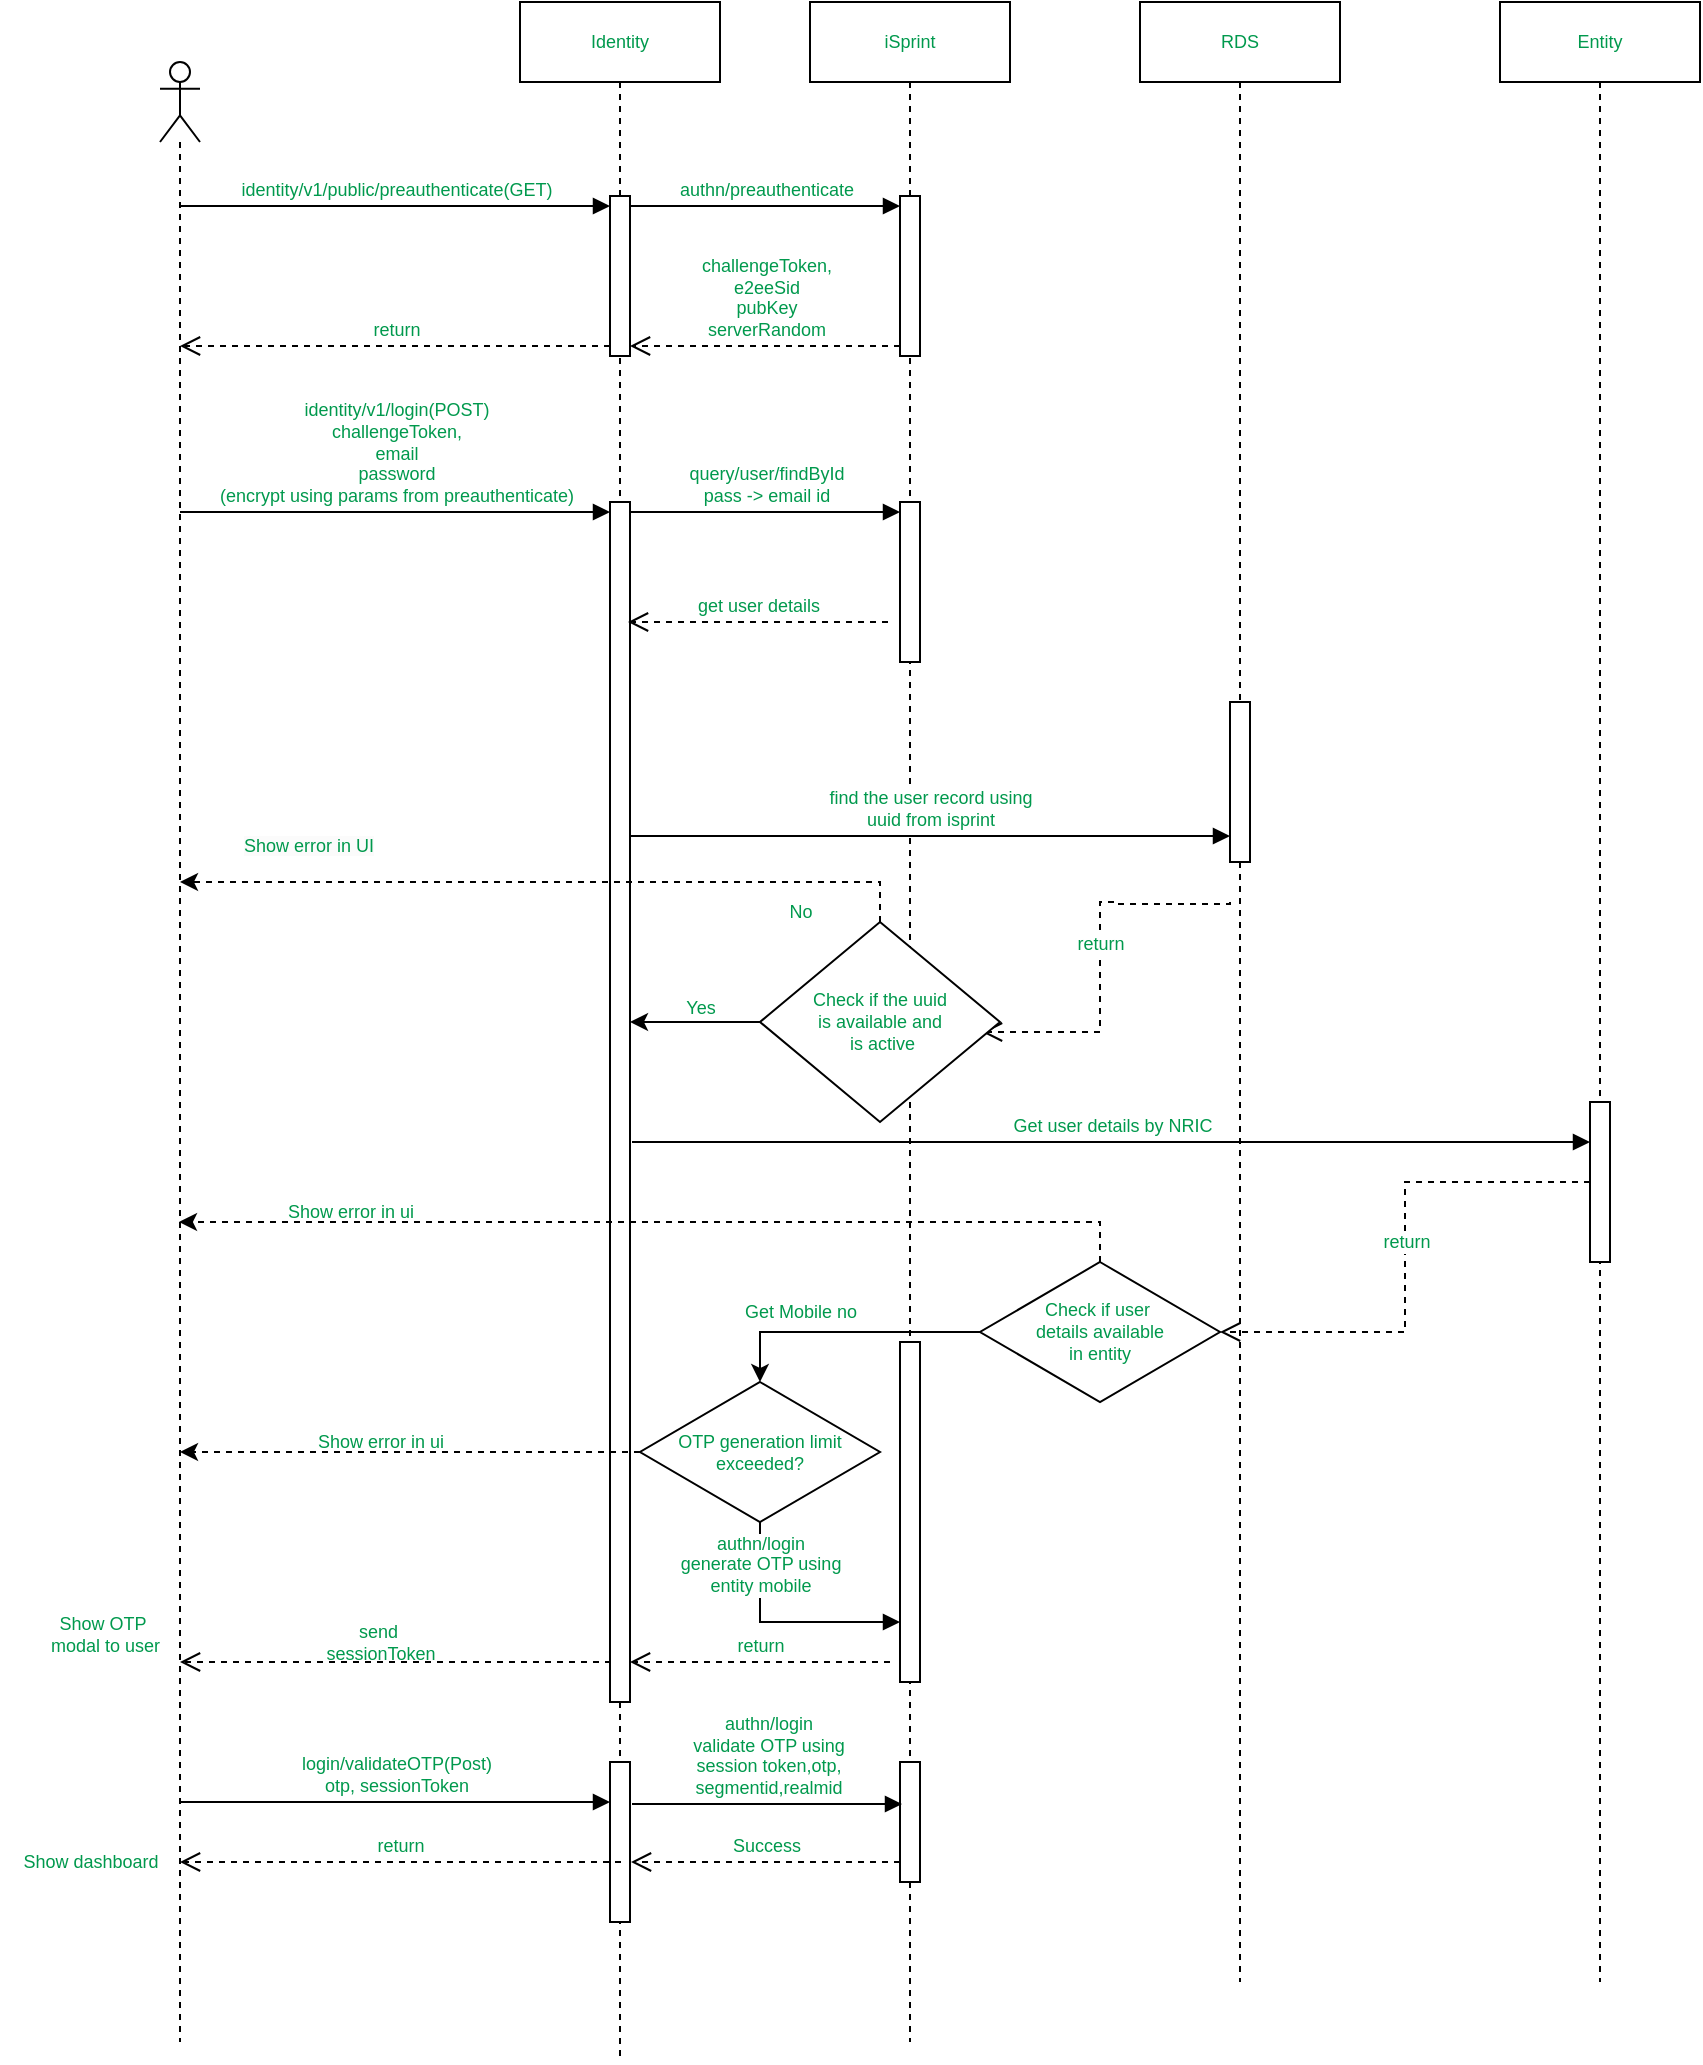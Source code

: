 <mxfile version="22.0.4" type="github">
  <diagram name="Page-1" id="RJbHu5sxq5I47JQGmV-o">
    <mxGraphModel dx="858" dy="432" grid="1" gridSize="10" guides="1" tooltips="1" connect="1" arrows="1" fold="1" page="1" pageScale="1" pageWidth="850" pageHeight="1100" math="0" shadow="0">
      <root>
        <mxCell id="0" />
        <mxCell id="1" parent="0" />
        <mxCell id="B1Z8W7b9JruNJQS_tEDy-1" value="" style="shape=umlLifeline;perimeter=lifelinePerimeter;whiteSpace=wrap;html=1;container=1;dropTarget=0;collapsible=0;recursiveResize=0;outlineConnect=0;portConstraint=eastwest;newEdgeStyle={&quot;curved&quot;:0,&quot;rounded&quot;:0};participant=umlActor;fontColor=#00994D;fontSize=9;" parent="1" vertex="1">
          <mxGeometry x="80" y="70" width="20" height="990" as="geometry" />
        </mxCell>
        <mxCell id="B1Z8W7b9JruNJQS_tEDy-2" value="Identity" style="shape=umlLifeline;perimeter=lifelinePerimeter;whiteSpace=wrap;html=1;container=1;dropTarget=0;collapsible=0;recursiveResize=0;outlineConnect=0;portConstraint=eastwest;newEdgeStyle={&quot;curved&quot;:0,&quot;rounded&quot;:0};fontColor=#00994D;fontSize=9;" parent="1" vertex="1">
          <mxGeometry x="260" y="40" width="100" height="1030" as="geometry" />
        </mxCell>
        <mxCell id="B1Z8W7b9JruNJQS_tEDy-6" value="" style="html=1;points=[[0,0,0,0,5],[0,1,0,0,-5],[1,0,0,0,5],[1,1,0,0,-5]];perimeter=orthogonalPerimeter;outlineConnect=0;targetShapes=umlLifeline;portConstraint=eastwest;newEdgeStyle={&quot;curved&quot;:0,&quot;rounded&quot;:0};fontColor=#00994D;fontSize=9;" parent="B1Z8W7b9JruNJQS_tEDy-2" vertex="1">
          <mxGeometry x="45" y="97" width="10" height="80" as="geometry" />
        </mxCell>
        <mxCell id="B1Z8W7b9JruNJQS_tEDy-16" value="" style="html=1;points=[[0,0,0,0,5],[0,1,0,0,-5],[1,0,0,0,5],[1,1,0,0,-5]];perimeter=orthogonalPerimeter;outlineConnect=0;targetShapes=umlLifeline;portConstraint=eastwest;newEdgeStyle={&quot;curved&quot;:0,&quot;rounded&quot;:0};fontColor=#00994D;fontSize=9;" parent="B1Z8W7b9JruNJQS_tEDy-2" vertex="1">
          <mxGeometry x="45" y="250" width="10" height="600" as="geometry" />
        </mxCell>
        <mxCell id="B1Z8W7b9JruNJQS_tEDy-54" value="" style="html=1;points=[[0,0,0,0,5],[0,1,0,0,-5],[1,0,0,0,5],[1,1,0,0,-5]];perimeter=orthogonalPerimeter;outlineConnect=0;targetShapes=umlLifeline;portConstraint=eastwest;newEdgeStyle={&quot;curved&quot;:0,&quot;rounded&quot;:0};fontColor=#00994D;fontSize=9;" parent="B1Z8W7b9JruNJQS_tEDy-2" vertex="1">
          <mxGeometry x="45" y="880" width="10" height="80" as="geometry" />
        </mxCell>
        <mxCell id="B1Z8W7b9JruNJQS_tEDy-3" value="iSprint" style="shape=umlLifeline;perimeter=lifelinePerimeter;whiteSpace=wrap;html=1;container=1;dropTarget=0;collapsible=0;recursiveResize=0;outlineConnect=0;portConstraint=eastwest;newEdgeStyle={&quot;curved&quot;:0,&quot;rounded&quot;:0};fontColor=#00994D;fontSize=9;" parent="1" vertex="1">
          <mxGeometry x="405" y="40" width="100" height="1020" as="geometry" />
        </mxCell>
        <mxCell id="B1Z8W7b9JruNJQS_tEDy-10" value="" style="html=1;points=[[0,0,0,0,5],[0,1,0,0,-5],[1,0,0,0,5],[1,1,0,0,-5]];perimeter=orthogonalPerimeter;outlineConnect=0;targetShapes=umlLifeline;portConstraint=eastwest;newEdgeStyle={&quot;curved&quot;:0,&quot;rounded&quot;:0};fontColor=#00994D;fontSize=9;" parent="B1Z8W7b9JruNJQS_tEDy-3" vertex="1">
          <mxGeometry x="45" y="97" width="10" height="80" as="geometry" />
        </mxCell>
        <mxCell id="B1Z8W7b9JruNJQS_tEDy-19" value="" style="html=1;points=[[0,0,0,0,5],[0,1,0,0,-5],[1,0,0,0,5],[1,1,0,0,-5]];perimeter=orthogonalPerimeter;outlineConnect=0;targetShapes=umlLifeline;portConstraint=eastwest;newEdgeStyle={&quot;curved&quot;:0,&quot;rounded&quot;:0};fontColor=#00994D;fontSize=9;" parent="B1Z8W7b9JruNJQS_tEDy-3" vertex="1">
          <mxGeometry x="45" y="250" width="10" height="80" as="geometry" />
        </mxCell>
        <mxCell id="B1Z8W7b9JruNJQS_tEDy-43" value="" style="html=1;points=[[0,0,0,0,5],[0,1,0,0,-5],[1,0,0,0,5],[1,1,0,0,-5]];perimeter=orthogonalPerimeter;outlineConnect=0;targetShapes=umlLifeline;portConstraint=eastwest;newEdgeStyle={&quot;curved&quot;:0,&quot;rounded&quot;:0};fontColor=#00994D;fontSize=9;" parent="B1Z8W7b9JruNJQS_tEDy-3" vertex="1">
          <mxGeometry x="45" y="670" width="10" height="170" as="geometry" />
        </mxCell>
        <mxCell id="B1Z8W7b9JruNJQS_tEDy-52" value="" style="html=1;points=[[0,0,0,0,5],[0,1,0,0,-5],[1,0,0,0,5],[1,1,0,0,-5]];perimeter=orthogonalPerimeter;outlineConnect=0;targetShapes=umlLifeline;portConstraint=eastwest;newEdgeStyle={&quot;curved&quot;:0,&quot;rounded&quot;:0};fontColor=#00994D;fontSize=9;" parent="B1Z8W7b9JruNJQS_tEDy-3" vertex="1">
          <mxGeometry x="45" y="880" width="10" height="60" as="geometry" />
        </mxCell>
        <mxCell id="B1Z8W7b9JruNJQS_tEDy-4" value="RDS" style="shape=umlLifeline;perimeter=lifelinePerimeter;whiteSpace=wrap;html=1;container=1;dropTarget=0;collapsible=0;recursiveResize=0;outlineConnect=0;portConstraint=eastwest;newEdgeStyle={&quot;curved&quot;:0,&quot;rounded&quot;:0};fontColor=#00994D;fontSize=9;" parent="1" vertex="1">
          <mxGeometry x="570" y="40" width="100" height="990" as="geometry" />
        </mxCell>
        <mxCell id="B1Z8W7b9JruNJQS_tEDy-22" value="" style="html=1;points=[[0,0,0,0,5],[0,1,0,0,-5],[1,0,0,0,5],[1,1,0,0,-5]];perimeter=orthogonalPerimeter;outlineConnect=0;targetShapes=umlLifeline;portConstraint=eastwest;newEdgeStyle={&quot;curved&quot;:0,&quot;rounded&quot;:0};fontColor=#00994D;fontSize=9;" parent="B1Z8W7b9JruNJQS_tEDy-4" vertex="1">
          <mxGeometry x="45" y="350" width="10" height="80" as="geometry" />
        </mxCell>
        <mxCell id="B1Z8W7b9JruNJQS_tEDy-5" value="Entity" style="shape=umlLifeline;perimeter=lifelinePerimeter;whiteSpace=wrap;html=1;container=1;dropTarget=0;collapsible=0;recursiveResize=0;outlineConnect=0;portConstraint=eastwest;newEdgeStyle={&quot;curved&quot;:0,&quot;rounded&quot;:0};fontColor=#00994D;fontSize=9;" parent="1" vertex="1">
          <mxGeometry x="750" y="40" width="100" height="990" as="geometry" />
        </mxCell>
        <mxCell id="B1Z8W7b9JruNJQS_tEDy-37" value="" style="html=1;points=[[0,0,0,0,5],[0,1,0,0,-5],[1,0,0,0,5],[1,1,0,0,-5]];perimeter=orthogonalPerimeter;outlineConnect=0;targetShapes=umlLifeline;portConstraint=eastwest;newEdgeStyle={&quot;curved&quot;:0,&quot;rounded&quot;:0};fontColor=#00994D;fontSize=9;" parent="B1Z8W7b9JruNJQS_tEDy-5" vertex="1">
          <mxGeometry x="45" y="550" width="10" height="80" as="geometry" />
        </mxCell>
        <mxCell id="B1Z8W7b9JruNJQS_tEDy-7" value="&lt;font style=&quot;font-size: 9px;&quot;&gt;identity/v1/public/preauthenticate(GET)&lt;/font&gt;" style="html=1;verticalAlign=bottom;endArrow=block;curved=0;rounded=0;entryX=0;entryY=0;entryDx=0;entryDy=5;fontColor=#00994D;fontSize=9;" parent="1" source="B1Z8W7b9JruNJQS_tEDy-1" target="B1Z8W7b9JruNJQS_tEDy-6" edge="1">
          <mxGeometry relative="1" as="geometry">
            <mxPoint x="210" y="195" as="sourcePoint" />
          </mxGeometry>
        </mxCell>
        <mxCell id="B1Z8W7b9JruNJQS_tEDy-8" value="return" style="html=1;verticalAlign=bottom;endArrow=open;dashed=1;endSize=8;curved=0;rounded=0;exitX=0;exitY=1;exitDx=0;exitDy=-5;fontColor=#00994D;fontSize=9;" parent="1" source="B1Z8W7b9JruNJQS_tEDy-6" target="B1Z8W7b9JruNJQS_tEDy-1" edge="1">
          <mxGeometry relative="1" as="geometry">
            <mxPoint x="210" y="265" as="targetPoint" />
          </mxGeometry>
        </mxCell>
        <mxCell id="B1Z8W7b9JruNJQS_tEDy-11" value="&lt;font style=&quot;font-size: 9px;&quot;&gt;authn/preauthenticate&lt;/font&gt;" style="html=1;verticalAlign=bottom;endArrow=block;curved=0;rounded=0;entryX=0;entryY=0;entryDx=0;entryDy=5;fontColor=#00994D;fontSize=9;" parent="1" source="B1Z8W7b9JruNJQS_tEDy-6" target="B1Z8W7b9JruNJQS_tEDy-10" edge="1">
          <mxGeometry relative="1" as="geometry">
            <mxPoint x="300" y="182" as="sourcePoint" />
          </mxGeometry>
        </mxCell>
        <mxCell id="B1Z8W7b9JruNJQS_tEDy-12" value="&lt;font style=&quot;font-size: 9px;&quot;&gt;challengeToken,&lt;br style=&quot;font-size: 9px;&quot;&gt;e2eeSid&lt;br style=&quot;font-size: 9px;&quot;&gt;pubKey&lt;br style=&quot;font-size: 9px;&quot;&gt;serverRandom&lt;/font&gt;" style="html=1;verticalAlign=bottom;endArrow=open;dashed=1;endSize=8;curved=0;rounded=0;exitX=0;exitY=1;exitDx=0;exitDy=-5;entryX=1;entryY=1;entryDx=0;entryDy=-5;entryPerimeter=0;fontColor=#00994D;fontSize=9;" parent="1" source="B1Z8W7b9JruNJQS_tEDy-10" target="B1Z8W7b9JruNJQS_tEDy-6" edge="1">
          <mxGeometry relative="1" as="geometry">
            <mxPoint x="300" y="252" as="targetPoint" />
          </mxGeometry>
        </mxCell>
        <mxCell id="B1Z8W7b9JruNJQS_tEDy-17" value="&lt;font style=&quot;font-size: 9px;&quot;&gt;identity/v1/login(POST)&lt;br style=&quot;font-size: 9px;&quot;&gt;challengeToken,&lt;br style=&quot;font-size: 9px;&quot;&gt;email&lt;br style=&quot;font-size: 9px;&quot;&gt;password &lt;br style=&quot;font-size: 9px;&quot;&gt;(encrypt using params from preauthenticate)&lt;/font&gt;" style="html=1;verticalAlign=bottom;endArrow=block;curved=0;rounded=0;entryX=0;entryY=0;entryDx=0;entryDy=5;fontColor=#00994D;fontSize=9;" parent="1" source="B1Z8W7b9JruNJQS_tEDy-1" target="B1Z8W7b9JruNJQS_tEDy-16" edge="1">
          <mxGeometry relative="1" as="geometry">
            <mxPoint x="130" y="335" as="sourcePoint" />
          </mxGeometry>
        </mxCell>
        <mxCell id="B1Z8W7b9JruNJQS_tEDy-20" value="&lt;font style=&quot;font-size: 9px;&quot;&gt;query/user/findById&lt;br style=&quot;font-size: 9px;&quot;&gt;pass -&amp;gt; email id&lt;br style=&quot;font-size: 9px;&quot;&gt;&lt;/font&gt;" style="html=1;verticalAlign=bottom;endArrow=block;curved=0;rounded=0;exitX=1;exitY=0;exitDx=0;exitDy=5;exitPerimeter=0;entryX=0;entryY=0;entryDx=0;entryDy=5;entryPerimeter=0;fontColor=#00994D;fontSize=9;" parent="1" source="B1Z8W7b9JruNJQS_tEDy-16" target="B1Z8W7b9JruNJQS_tEDy-19" edge="1">
          <mxGeometry relative="1" as="geometry">
            <mxPoint x="340" y="340" as="sourcePoint" />
            <mxPoint x="410" y="335" as="targetPoint" />
          </mxGeometry>
        </mxCell>
        <mxCell id="B1Z8W7b9JruNJQS_tEDy-21" value="&lt;span style=&quot;font-size: 9px;&quot;&gt;get user details&lt;/span&gt;" style="html=1;verticalAlign=bottom;endArrow=open;dashed=1;endSize=8;curved=0;rounded=0;exitX=0;exitY=1;exitDx=0;exitDy=-5;entryX=1;entryY=1;entryDx=0;entryDy=-5;entryPerimeter=0;fontColor=#00994D;fontSize=9;" parent="1" edge="1">
          <mxGeometry relative="1" as="geometry">
            <mxPoint x="314" y="350" as="targetPoint" />
            <mxPoint x="444" y="350" as="sourcePoint" />
          </mxGeometry>
        </mxCell>
        <mxCell id="B1Z8W7b9JruNJQS_tEDy-23" value="&lt;font style=&quot;font-size: 9px;&quot;&gt;find the user record using &lt;br style=&quot;font-size: 9px;&quot;&gt;uuid from isprint&lt;br style=&quot;font-size: 9px;&quot;&gt;&lt;/font&gt;" style="html=1;verticalAlign=bottom;endArrow=block;curved=0;rounded=0;fontColor=#00994D;fontSize=9;" parent="1" edge="1">
          <mxGeometry relative="1" as="geometry">
            <mxPoint x="315" y="457" as="sourcePoint" />
            <mxPoint x="615" y="457" as="targetPoint" />
          </mxGeometry>
        </mxCell>
        <mxCell id="B1Z8W7b9JruNJQS_tEDy-25" value="return" style="html=1;verticalAlign=bottom;endArrow=open;dashed=1;endSize=8;rounded=0;entryX=0.925;entryY=0.55;entryDx=0;entryDy=0;entryPerimeter=0;strokeColor=default;edgeStyle=orthogonalEdgeStyle;fontColor=#00994D;fontSize=9;" parent="1" target="B1Z8W7b9JruNJQS_tEDy-28" edge="1">
          <mxGeometry x="0.004" relative="1" as="geometry">
            <mxPoint x="615" y="490" as="sourcePoint" />
            <mxPoint x="500" y="520" as="targetPoint" />
            <Array as="points">
              <mxPoint x="615" y="491" />
              <mxPoint x="558" y="491" />
              <mxPoint x="558" y="490" />
              <mxPoint x="550" y="490" />
              <mxPoint x="550" y="555" />
            </Array>
            <mxPoint as="offset" />
          </mxGeometry>
        </mxCell>
        <mxCell id="B1Z8W7b9JruNJQS_tEDy-30" style="rounded=0;orthogonalLoop=1;jettySize=auto;html=1;exitX=0;exitY=0.5;exitDx=0;exitDy=0;fontColor=#00994D;fontSize=9;" parent="1" source="B1Z8W7b9JruNJQS_tEDy-28" target="B1Z8W7b9JruNJQS_tEDy-16" edge="1">
          <mxGeometry relative="1" as="geometry" />
        </mxCell>
        <mxCell id="B1Z8W7b9JruNJQS_tEDy-31" style="edgeStyle=orthogonalEdgeStyle;rounded=0;orthogonalLoop=1;jettySize=auto;html=1;exitX=0.5;exitY=0;exitDx=0;exitDy=0;dashed=1;fontColor=#00994D;fontSize=9;" parent="1" source="B1Z8W7b9JruNJQS_tEDy-28" target="B1Z8W7b9JruNJQS_tEDy-1" edge="1">
          <mxGeometry relative="1" as="geometry">
            <Array as="points">
              <mxPoint x="440" y="480" />
            </Array>
          </mxGeometry>
        </mxCell>
        <mxCell id="B1Z8W7b9JruNJQS_tEDy-28" value="&lt;font style=&quot;font-size: 9px;&quot;&gt;Check if the uuid &lt;br style=&quot;font-size: 9px;&quot;&gt;is available and&lt;br style=&quot;font-size: 9px;&quot;&gt;&amp;nbsp;is active&lt;/font&gt;" style="rhombus;whiteSpace=wrap;html=1;fontColor=#00994D;fontSize=9;" parent="1" vertex="1">
          <mxGeometry x="380" y="500" width="120" height="100" as="geometry" />
        </mxCell>
        <mxCell id="B1Z8W7b9JruNJQS_tEDy-32" value="No" style="text;html=1;align=center;verticalAlign=middle;resizable=0;points=[];autosize=1;strokeColor=none;fillColor=none;fontColor=#00994D;fontSize=9;" parent="1" vertex="1">
          <mxGeometry x="380" y="485" width="40" height="20" as="geometry" />
        </mxCell>
        <mxCell id="B1Z8W7b9JruNJQS_tEDy-33" value="Yes" style="text;html=1;align=center;verticalAlign=middle;resizable=0;points=[];autosize=1;strokeColor=none;fillColor=none;fontColor=#00994D;fontSize=9;" parent="1" vertex="1">
          <mxGeometry x="330" y="533" width="40" height="20" as="geometry" />
        </mxCell>
        <mxCell id="B1Z8W7b9JruNJQS_tEDy-35" value="&lt;span style=&quot;font-family: Helvetica; font-style: normal; font-variant-ligatures: normal; font-variant-caps: normal; font-weight: 400; letter-spacing: normal; orphans: 2; text-align: center; text-indent: 0px; text-transform: none; widows: 2; word-spacing: 0px; -webkit-text-stroke-width: 0px; background-color: rgb(251, 251, 251); text-decoration-thickness: initial; text-decoration-style: initial; text-decoration-color: initial; float: none; display: inline !important; font-size: 9px;&quot;&gt;&lt;font style=&quot;font-size: 9px;&quot;&gt;Show error in UI&lt;/font&gt;&lt;/span&gt;" style="text;whiteSpace=wrap;html=1;fontColor=#00994D;fontSize=9;" parent="1" vertex="1">
          <mxGeometry x="120" y="450" width="120" height="40" as="geometry" />
        </mxCell>
        <mxCell id="B1Z8W7b9JruNJQS_tEDy-38" value="&lt;font style=&quot;font-size: 9px;&quot;&gt;Get user details by NRIC&lt;/font&gt;" style="html=1;verticalAlign=bottom;endArrow=block;curved=0;rounded=0;fontColor=#00994D;fontSize=9;" parent="1" target="B1Z8W7b9JruNJQS_tEDy-37" edge="1">
          <mxGeometry relative="1" as="geometry">
            <mxPoint x="316" y="610" as="sourcePoint" />
            <mxPoint x="770" y="610" as="targetPoint" />
          </mxGeometry>
        </mxCell>
        <mxCell id="B1Z8W7b9JruNJQS_tEDy-44" style="rounded=0;orthogonalLoop=1;jettySize=auto;html=1;exitX=0;exitY=0.5;exitDx=0;exitDy=0;fontColor=#00994D;fontSize=9;entryX=0.5;entryY=0;entryDx=0;entryDy=0;edgeStyle=orthogonalEdgeStyle;" parent="1" source="B1Z8W7b9JruNJQS_tEDy-39" target="AhQzTiy_T6x-37D4Y0-p-4" edge="1">
          <mxGeometry relative="1" as="geometry" />
        </mxCell>
        <mxCell id="B1Z8W7b9JruNJQS_tEDy-39" value="&lt;font style=&quot;font-size: 9px;&quot;&gt;Check if user&amp;nbsp;&lt;br style=&quot;font-size: 9px;&quot;&gt;details available&lt;br style=&quot;font-size: 9px;&quot;&gt;in entity&lt;br style=&quot;font-size: 9px;&quot;&gt;&lt;/font&gt;" style="rhombus;whiteSpace=wrap;html=1;fontColor=#00994D;fontSize=9;" parent="1" vertex="1">
          <mxGeometry x="490" y="670" width="120" height="70" as="geometry" />
        </mxCell>
        <mxCell id="B1Z8W7b9JruNJQS_tEDy-40" value="return" style="html=1;verticalAlign=bottom;endArrow=open;dashed=1;endSize=8;rounded=0;entryX=1;entryY=0.5;entryDx=0;entryDy=0;edgeStyle=orthogonalEdgeStyle;fontColor=#00994D;fontSize=9;" parent="1" source="B1Z8W7b9JruNJQS_tEDy-37" target="B1Z8W7b9JruNJQS_tEDy-39" edge="1">
          <mxGeometry relative="1" as="geometry">
            <mxPoint x="760" y="680" as="sourcePoint" />
            <mxPoint x="680" y="680" as="targetPoint" />
          </mxGeometry>
        </mxCell>
        <mxCell id="B1Z8W7b9JruNJQS_tEDy-41" style="edgeStyle=orthogonalEdgeStyle;rounded=0;orthogonalLoop=1;jettySize=auto;html=1;exitX=0.5;exitY=0;exitDx=0;exitDy=0;dashed=1;fontColor=#00994D;fontSize=9;" parent="1" edge="1">
          <mxGeometry relative="1" as="geometry">
            <mxPoint x="550" y="670" as="sourcePoint" />
            <mxPoint x="89.5" y="650" as="targetPoint" />
            <Array as="points">
              <mxPoint x="550" y="650" />
            </Array>
          </mxGeometry>
        </mxCell>
        <mxCell id="B1Z8W7b9JruNJQS_tEDy-42" value="&lt;font style=&quot;font-size: 9px;&quot;&gt;Show error in ui&lt;/font&gt;" style="text;html=1;align=center;verticalAlign=middle;resizable=0;points=[];autosize=1;strokeColor=none;fillColor=none;fontColor=#00994D;fontSize=9;" parent="1" vertex="1">
          <mxGeometry x="130" y="635" width="90" height="20" as="geometry" />
        </mxCell>
        <mxCell id="B1Z8W7b9JruNJQS_tEDy-45" value="&lt;font style=&quot;font-size: 9px;&quot;&gt;Get Mobile no&lt;/font&gt;" style="text;html=1;align=center;verticalAlign=middle;resizable=0;points=[];autosize=1;strokeColor=none;fillColor=none;fontColor=#00994D;fontSize=9;" parent="1" vertex="1">
          <mxGeometry x="360" y="685" width="80" height="20" as="geometry" />
        </mxCell>
        <mxCell id="B1Z8W7b9JruNJQS_tEDy-48" value="&lt;font style=&quot;font-size: 9px;&quot;&gt;authn/login&lt;br style=&quot;font-size: 9px;&quot;&gt;generate OTP using &lt;br style=&quot;font-size: 9px;&quot;&gt;entity mobile&lt;/font&gt;" style="html=1;verticalAlign=bottom;endArrow=block;rounded=0;fontColor=#00994D;fontSize=9;exitX=0.5;exitY=1;exitDx=0;exitDy=0;edgeStyle=orthogonalEdgeStyle;" parent="1" source="AhQzTiy_T6x-37D4Y0-p-4" target="B1Z8W7b9JruNJQS_tEDy-43" edge="1">
          <mxGeometry x="-0.333" width="80" relative="1" as="geometry">
            <mxPoint x="340" y="850" as="sourcePoint" />
            <mxPoint x="400" y="840" as="targetPoint" />
            <Array as="points">
              <mxPoint x="380" y="850" />
            </Array>
            <mxPoint as="offset" />
          </mxGeometry>
        </mxCell>
        <mxCell id="B1Z8W7b9JruNJQS_tEDy-49" value="return" style="html=1;verticalAlign=bottom;endArrow=open;dashed=1;endSize=8;curved=0;rounded=0;fontColor=#00994D;fontSize=9;" parent="1" edge="1">
          <mxGeometry relative="1" as="geometry">
            <mxPoint x="445" y="870" as="sourcePoint" />
            <mxPoint x="315" y="870" as="targetPoint" />
          </mxGeometry>
        </mxCell>
        <mxCell id="B1Z8W7b9JruNJQS_tEDy-50" value="&lt;font style=&quot;font-size: 9px;&quot;&gt;Show OTP&lt;br style=&quot;font-size: 9px;&quot;&gt;&amp;nbsp;modal to user&lt;/font&gt;" style="html=1;verticalAlign=bottom;endArrow=open;dashed=1;endSize=8;curved=0;rounded=0;fontColor=#00994D;fontSize=9;" parent="1" edge="1">
          <mxGeometry x="1" y="40" relative="1" as="geometry">
            <mxPoint x="305.5" y="870" as="sourcePoint" />
            <mxPoint x="90" y="870" as="targetPoint" />
            <mxPoint x="-39" y="-40" as="offset" />
          </mxGeometry>
        </mxCell>
        <mxCell id="B1Z8W7b9JruNJQS_tEDy-51" value="&lt;font style=&quot;font-size: 9px;&quot;&gt;send&amp;nbsp;&lt;br style=&quot;font-size: 9px;&quot;&gt;sessionToken&lt;/font&gt;" style="text;html=1;align=center;verticalAlign=middle;resizable=0;points=[];autosize=1;strokeColor=none;fillColor=none;fontColor=#00994D;fontSize=9;" parent="1" vertex="1">
          <mxGeometry x="150" y="840" width="80" height="40" as="geometry" />
        </mxCell>
        <mxCell id="B1Z8W7b9JruNJQS_tEDy-53" value="&lt;font style=&quot;font-size: 9px;&quot;&gt;login/validateOTP(Post)&lt;br style=&quot;font-size: 9px;&quot;&gt;otp, sessionToken&lt;/font&gt;" style="html=1;verticalAlign=bottom;endArrow=block;curved=0;rounded=0;fontColor=#00994D;fontSize=9;" parent="1" target="B1Z8W7b9JruNJQS_tEDy-54" edge="1">
          <mxGeometry width="80" relative="1" as="geometry">
            <mxPoint x="90" y="940" as="sourcePoint" />
            <mxPoint x="260" y="940" as="targetPoint" />
          </mxGeometry>
        </mxCell>
        <mxCell id="B1Z8W7b9JruNJQS_tEDy-56" value="&lt;font style=&quot;font-size: 9px;&quot;&gt;authn/login&lt;br style=&quot;font-size: 9px;&quot;&gt;validate OTP using &lt;br style=&quot;font-size: 9px;&quot;&gt;session token,otp,&lt;br style=&quot;font-size: 9px;&quot;&gt;segmentid,realmid&lt;br style=&quot;font-size: 9px;&quot;&gt;&lt;/font&gt;" style="html=1;verticalAlign=bottom;endArrow=block;curved=0;rounded=0;fontColor=#00994D;fontSize=9;" parent="1" edge="1">
          <mxGeometry x="0.005" width="80" relative="1" as="geometry">
            <mxPoint x="316" y="941" as="sourcePoint" />
            <mxPoint x="451" y="941" as="targetPoint" />
            <mxPoint as="offset" />
          </mxGeometry>
        </mxCell>
        <mxCell id="B1Z8W7b9JruNJQS_tEDy-57" value="Success" style="html=1;verticalAlign=bottom;endArrow=open;dashed=1;endSize=8;curved=0;rounded=0;fontColor=#00994D;fontSize=9;exitX=0;exitY=1;exitDx=0;exitDy=-5;exitPerimeter=0;" parent="1" edge="1">
          <mxGeometry relative="1" as="geometry">
            <mxPoint x="450" y="970" as="sourcePoint" />
            <mxPoint x="315.5" y="970" as="targetPoint" />
          </mxGeometry>
        </mxCell>
        <mxCell id="B1Z8W7b9JruNJQS_tEDy-59" value="return" style="html=1;verticalAlign=bottom;endArrow=open;dashed=1;endSize=8;curved=0;rounded=0;fontSize=9;fontColor=#00994D;" parent="1" target="B1Z8W7b9JruNJQS_tEDy-1" edge="1">
          <mxGeometry relative="1" as="geometry">
            <mxPoint x="310.5" y="970" as="sourcePoint" />
            <mxPoint x="150" y="970" as="targetPoint" />
          </mxGeometry>
        </mxCell>
        <mxCell id="B1Z8W7b9JruNJQS_tEDy-61" value="&lt;font style=&quot;font-size: 9px;&quot;&gt;Show dashboard&lt;/font&gt;" style="text;html=1;align=center;verticalAlign=middle;resizable=0;points=[];autosize=1;strokeColor=none;fillColor=none;fontSize=9;fontColor=#00994D;" parent="1" vertex="1">
          <mxGeometry y="960" width="90" height="20" as="geometry" />
        </mxCell>
        <mxCell id="AhQzTiy_T6x-37D4Y0-p-4" value="&lt;font style=&quot;font-size: 9px;&quot;&gt;OTP generation limit exceeded?&lt;br style=&quot;font-size: 9px;&quot;&gt;&lt;/font&gt;" style="rhombus;whiteSpace=wrap;html=1;fontColor=#00994D;fontSize=9;" parent="1" vertex="1">
          <mxGeometry x="320" y="730" width="120" height="70" as="geometry" />
        </mxCell>
        <mxCell id="AhQzTiy_T6x-37D4Y0-p-6" style="rounded=0;orthogonalLoop=1;jettySize=auto;html=1;dashed=1;fontColor=#00994D;fontSize=9;exitX=0;exitY=0.5;exitDx=0;exitDy=0;" parent="1" source="AhQzTiy_T6x-37D4Y0-p-4" target="B1Z8W7b9JruNJQS_tEDy-1" edge="1">
          <mxGeometry relative="1" as="geometry">
            <mxPoint x="250" y="760" as="sourcePoint" />
            <mxPoint x="200" y="765" as="targetPoint" />
          </mxGeometry>
        </mxCell>
        <mxCell id="AhQzTiy_T6x-37D4Y0-p-7" value="&lt;font style=&quot;font-size: 9px;&quot;&gt;Show error in ui&lt;/font&gt;" style="text;html=1;align=center;verticalAlign=middle;resizable=0;points=[];autosize=1;strokeColor=none;fillColor=none;fontColor=#00994D;fontSize=9;" parent="1" vertex="1">
          <mxGeometry x="145" y="750" width="90" height="20" as="geometry" />
        </mxCell>
      </root>
    </mxGraphModel>
  </diagram>
</mxfile>
